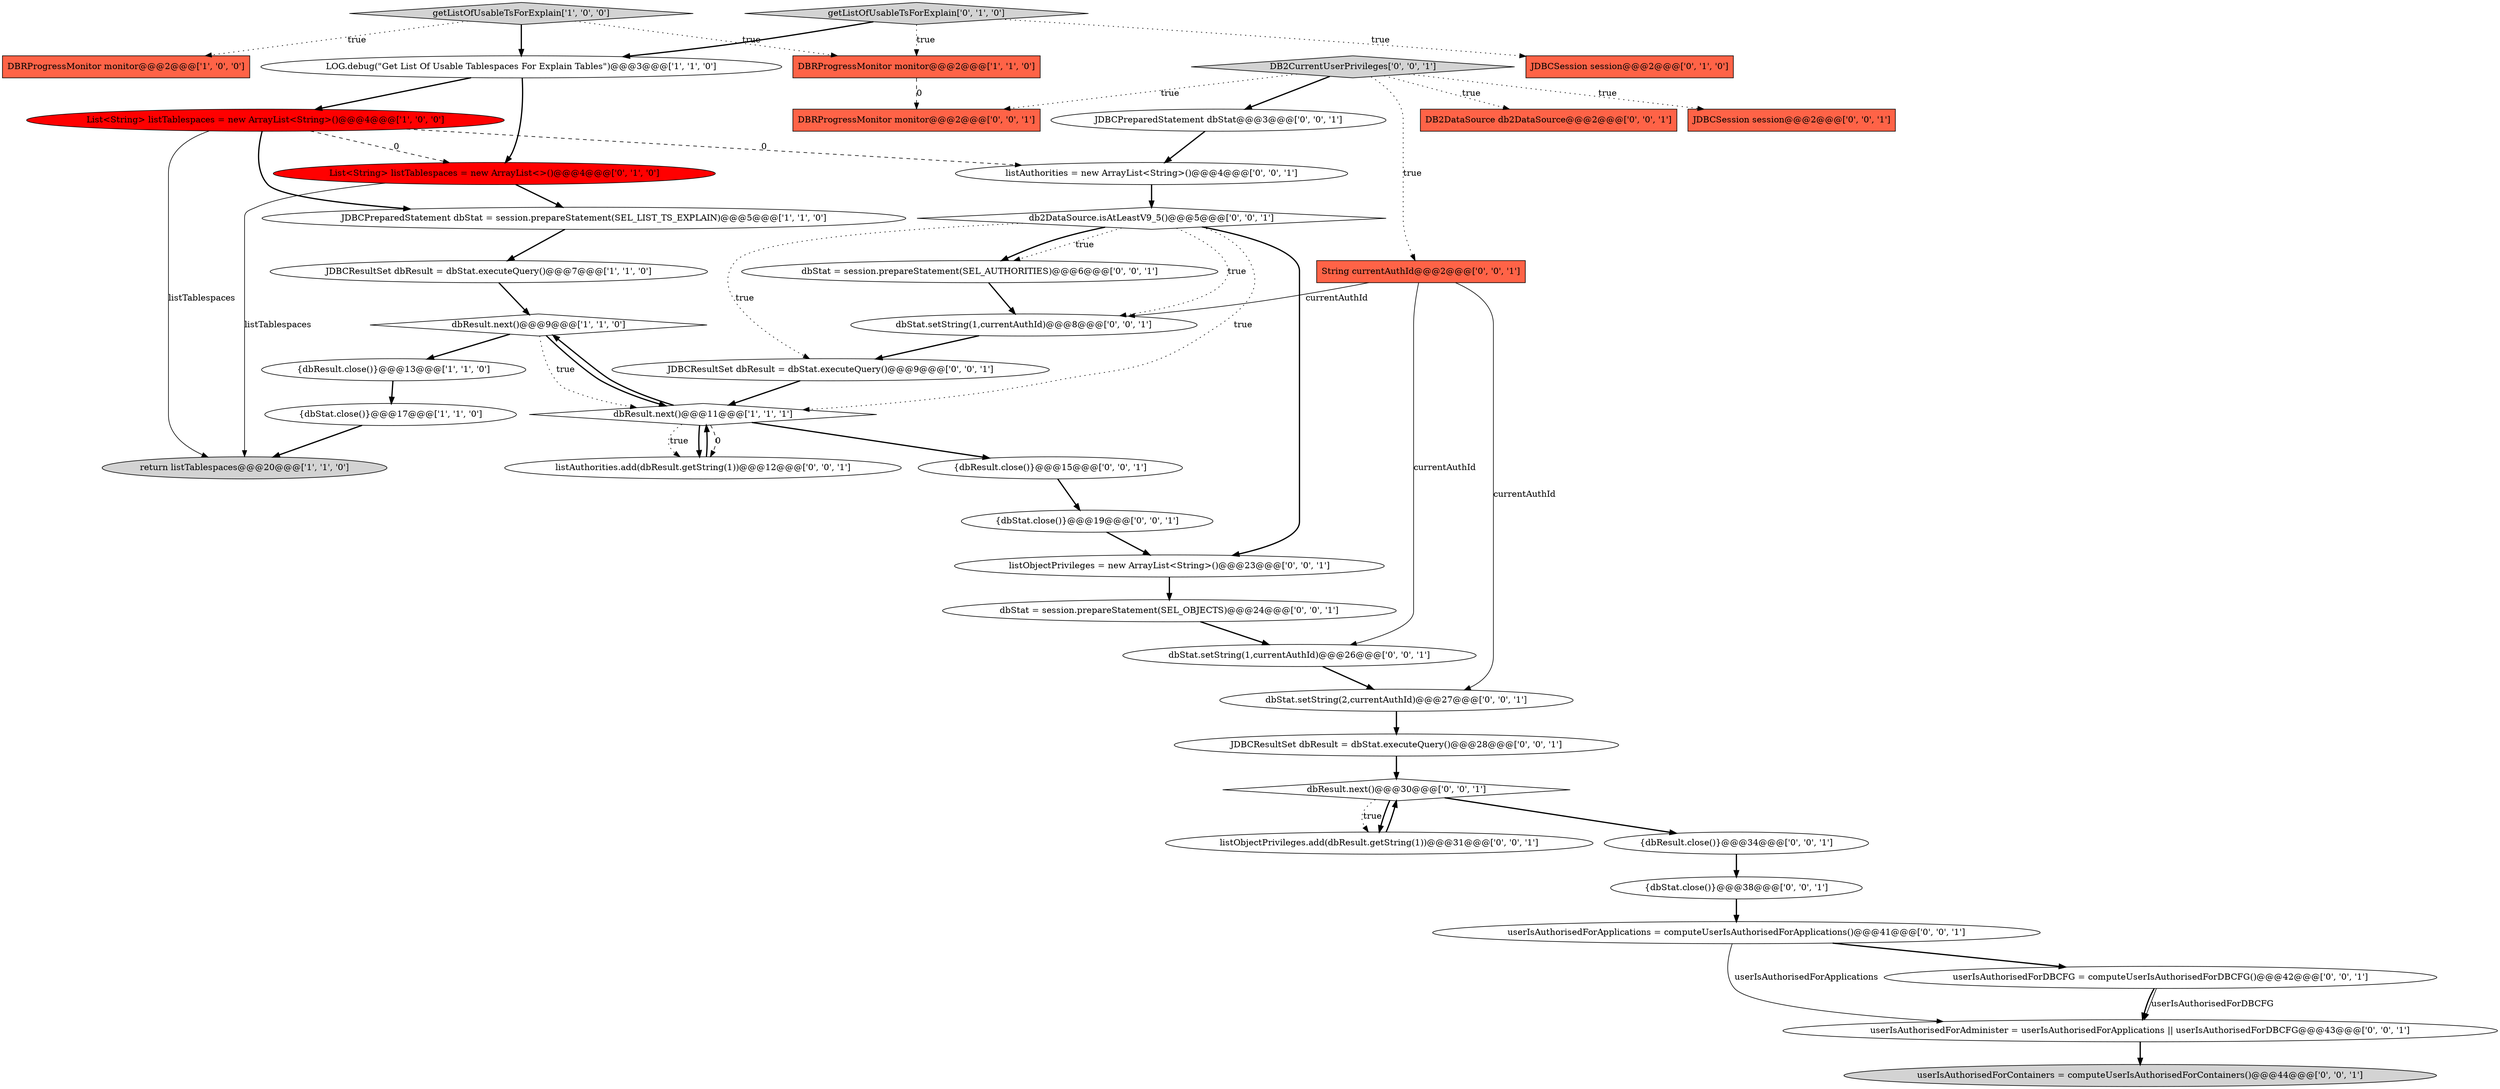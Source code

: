 digraph {
3 [style = filled, label = "LOG.debug(\"Get List Of Usable Tablespaces For Explain Tables\")@@@3@@@['1', '1', '0']", fillcolor = white, shape = ellipse image = "AAA0AAABBB1BBB"];
37 [style = filled, label = "JDBCResultSet dbResult = dbStat.executeQuery()@@@28@@@['0', '0', '1']", fillcolor = white, shape = ellipse image = "AAA0AAABBB3BBB"];
39 [style = filled, label = "JDBCResultSet dbResult = dbStat.executeQuery()@@@9@@@['0', '0', '1']", fillcolor = white, shape = ellipse image = "AAA0AAABBB3BBB"];
26 [style = filled, label = "JDBCPreparedStatement dbStat@@@3@@@['0', '0', '1']", fillcolor = white, shape = ellipse image = "AAA0AAABBB3BBB"];
4 [style = filled, label = "dbResult.next()@@@11@@@['1', '1', '1']", fillcolor = white, shape = diamond image = "AAA0AAABBB1BBB"];
8 [style = filled, label = "dbResult.next()@@@9@@@['1', '1', '0']", fillcolor = white, shape = diamond image = "AAA0AAABBB1BBB"];
29 [style = filled, label = "DB2CurrentUserPrivileges['0', '0', '1']", fillcolor = lightgray, shape = diamond image = "AAA0AAABBB3BBB"];
41 [style = filled, label = "listObjectPrivileges.add(dbResult.getString(1))@@@31@@@['0', '0', '1']", fillcolor = white, shape = ellipse image = "AAA0AAABBB3BBB"];
10 [style = filled, label = "getListOfUsableTsForExplain['1', '0', '0']", fillcolor = lightgray, shape = diamond image = "AAA0AAABBB1BBB"];
13 [style = filled, label = "JDBCSession session@@@2@@@['0', '1', '0']", fillcolor = tomato, shape = box image = "AAA0AAABBB2BBB"];
27 [style = filled, label = "listAuthorities = new ArrayList<String>()@@@4@@@['0', '0', '1']", fillcolor = white, shape = ellipse image = "AAA0AAABBB3BBB"];
14 [style = filled, label = "getListOfUsableTsForExplain['0', '1', '0']", fillcolor = lightgray, shape = diamond image = "AAA0AAABBB2BBB"];
1 [style = filled, label = "DBRProgressMonitor monitor@@@2@@@['1', '0', '0']", fillcolor = tomato, shape = box image = "AAA0AAABBB1BBB"];
20 [style = filled, label = "{dbStat.close()}@@@38@@@['0', '0', '1']", fillcolor = white, shape = ellipse image = "AAA0AAABBB3BBB"];
7 [style = filled, label = "JDBCResultSet dbResult = dbStat.executeQuery()@@@7@@@['1', '1', '0']", fillcolor = white, shape = ellipse image = "AAA0AAABBB1BBB"];
22 [style = filled, label = "JDBCSession session@@@2@@@['0', '0', '1']", fillcolor = tomato, shape = box image = "AAA0AAABBB3BBB"];
9 [style = filled, label = "DBRProgressMonitor monitor@@@2@@@['1', '1', '0']", fillcolor = tomato, shape = box image = "AAA0AAABBB1BBB"];
36 [style = filled, label = "userIsAuthorisedForContainers = computeUserIsAuthorisedForContainers()@@@44@@@['0', '0', '1']", fillcolor = lightgray, shape = ellipse image = "AAA0AAABBB3BBB"];
16 [style = filled, label = "listAuthorities.add(dbResult.getString(1))@@@12@@@['0', '0', '1']", fillcolor = white, shape = ellipse image = "AAA0AAABBB3BBB"];
19 [style = filled, label = "userIsAuthorisedForApplications = computeUserIsAuthorisedForApplications()@@@41@@@['0', '0', '1']", fillcolor = white, shape = ellipse image = "AAA0AAABBB3BBB"];
30 [style = filled, label = "dbStat.setString(2,currentAuthId)@@@27@@@['0', '0', '1']", fillcolor = white, shape = ellipse image = "AAA0AAABBB3BBB"];
28 [style = filled, label = "{dbStat.close()}@@@19@@@['0', '0', '1']", fillcolor = white, shape = ellipse image = "AAA0AAABBB3BBB"];
38 [style = filled, label = "dbResult.next()@@@30@@@['0', '0', '1']", fillcolor = white, shape = diamond image = "AAA0AAABBB3BBB"];
2 [style = filled, label = "{dbResult.close()}@@@13@@@['1', '1', '0']", fillcolor = white, shape = ellipse image = "AAA0AAABBB1BBB"];
21 [style = filled, label = "dbStat.setString(1,currentAuthId)@@@8@@@['0', '0', '1']", fillcolor = white, shape = ellipse image = "AAA0AAABBB3BBB"];
11 [style = filled, label = "JDBCPreparedStatement dbStat = session.prepareStatement(SEL_LIST_TS_EXPLAIN)@@@5@@@['1', '1', '0']", fillcolor = white, shape = ellipse image = "AAA0AAABBB1BBB"];
17 [style = filled, label = "userIsAuthorisedForAdminister = userIsAuthorisedForApplications || userIsAuthorisedForDBCFG@@@43@@@['0', '0', '1']", fillcolor = white, shape = ellipse image = "AAA0AAABBB3BBB"];
12 [style = filled, label = "List<String> listTablespaces = new ArrayList<>()@@@4@@@['0', '1', '0']", fillcolor = red, shape = ellipse image = "AAA1AAABBB2BBB"];
5 [style = filled, label = "List<String> listTablespaces = new ArrayList<String>()@@@4@@@['1', '0', '0']", fillcolor = red, shape = ellipse image = "AAA1AAABBB1BBB"];
15 [style = filled, label = "dbStat.setString(1,currentAuthId)@@@26@@@['0', '0', '1']", fillcolor = white, shape = ellipse image = "AAA0AAABBB3BBB"];
33 [style = filled, label = "{dbResult.close()}@@@34@@@['0', '0', '1']", fillcolor = white, shape = ellipse image = "AAA0AAABBB3BBB"];
31 [style = filled, label = "dbStat = session.prepareStatement(SEL_AUTHORITIES)@@@6@@@['0', '0', '1']", fillcolor = white, shape = ellipse image = "AAA0AAABBB3BBB"];
24 [style = filled, label = "DB2DataSource db2DataSource@@@2@@@['0', '0', '1']", fillcolor = tomato, shape = box image = "AAA0AAABBB3BBB"];
32 [style = filled, label = "db2DataSource.isAtLeastV9_5()@@@5@@@['0', '0', '1']", fillcolor = white, shape = diamond image = "AAA0AAABBB3BBB"];
40 [style = filled, label = "DBRProgressMonitor monitor@@@2@@@['0', '0', '1']", fillcolor = tomato, shape = box image = "AAA0AAABBB3BBB"];
0 [style = filled, label = "return listTablespaces@@@20@@@['1', '1', '0']", fillcolor = lightgray, shape = ellipse image = "AAA0AAABBB1BBB"];
34 [style = filled, label = "userIsAuthorisedForDBCFG = computeUserIsAuthorisedForDBCFG()@@@42@@@['0', '0', '1']", fillcolor = white, shape = ellipse image = "AAA0AAABBB3BBB"];
6 [style = filled, label = "{dbStat.close()}@@@17@@@['1', '1', '0']", fillcolor = white, shape = ellipse image = "AAA0AAABBB1BBB"];
23 [style = filled, label = "{dbResult.close()}@@@15@@@['0', '0', '1']", fillcolor = white, shape = ellipse image = "AAA0AAABBB3BBB"];
18 [style = filled, label = "dbStat = session.prepareStatement(SEL_OBJECTS)@@@24@@@['0', '0', '1']", fillcolor = white, shape = ellipse image = "AAA0AAABBB3BBB"];
35 [style = filled, label = "listObjectPrivileges = new ArrayList<String>()@@@23@@@['0', '0', '1']", fillcolor = white, shape = ellipse image = "AAA0AAABBB3BBB"];
25 [style = filled, label = "String currentAuthId@@@2@@@['0', '0', '1']", fillcolor = tomato, shape = box image = "AAA0AAABBB3BBB"];
14->3 [style = bold, label=""];
32->35 [style = bold, label=""];
19->34 [style = bold, label=""];
27->32 [style = bold, label=""];
5->12 [style = dashed, label="0"];
32->21 [style = dotted, label="true"];
35->18 [style = bold, label=""];
33->20 [style = bold, label=""];
19->17 [style = solid, label="userIsAuthorisedForApplications"];
4->16 [style = dashed, label="0"];
32->4 [style = dotted, label="true"];
32->39 [style = dotted, label="true"];
2->6 [style = bold, label=""];
38->41 [style = dotted, label="true"];
25->21 [style = solid, label="currentAuthId"];
12->11 [style = bold, label=""];
18->15 [style = bold, label=""];
25->30 [style = solid, label="currentAuthId"];
10->3 [style = bold, label=""];
6->0 [style = bold, label=""];
31->21 [style = bold, label=""];
15->30 [style = bold, label=""];
38->41 [style = bold, label=""];
3->12 [style = bold, label=""];
30->37 [style = bold, label=""];
4->23 [style = bold, label=""];
7->8 [style = bold, label=""];
10->9 [style = dotted, label="true"];
39->4 [style = bold, label=""];
8->4 [style = dotted, label="true"];
14->13 [style = dotted, label="true"];
29->26 [style = bold, label=""];
23->28 [style = bold, label=""];
17->36 [style = bold, label=""];
5->0 [style = solid, label="listTablespaces"];
32->31 [style = dotted, label="true"];
34->17 [style = solid, label="userIsAuthorisedForDBCFG"];
26->27 [style = bold, label=""];
28->35 [style = bold, label=""];
3->5 [style = bold, label=""];
29->22 [style = dotted, label="true"];
29->25 [style = dotted, label="true"];
9->40 [style = dashed, label="0"];
5->27 [style = dashed, label="0"];
21->39 [style = bold, label=""];
8->2 [style = bold, label=""];
37->38 [style = bold, label=""];
29->40 [style = dotted, label="true"];
34->17 [style = bold, label=""];
25->15 [style = solid, label="currentAuthId"];
4->8 [style = bold, label=""];
41->38 [style = bold, label=""];
5->11 [style = bold, label=""];
4->16 [style = dotted, label="true"];
14->9 [style = dotted, label="true"];
10->1 [style = dotted, label="true"];
8->4 [style = bold, label=""];
16->4 [style = bold, label=""];
12->0 [style = solid, label="listTablespaces"];
38->33 [style = bold, label=""];
20->19 [style = bold, label=""];
29->24 [style = dotted, label="true"];
32->31 [style = bold, label=""];
11->7 [style = bold, label=""];
4->16 [style = bold, label=""];
}
